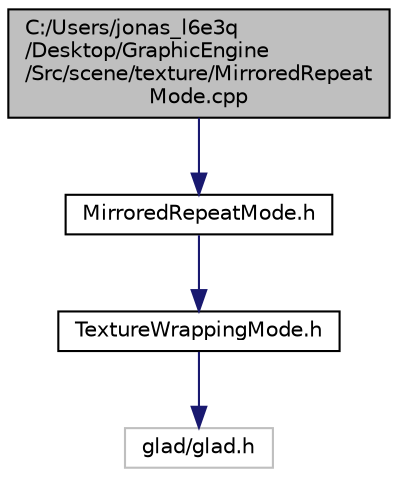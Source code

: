 digraph "C:/Users/jonas_l6e3q/Desktop/GraphicEngine/Src/scene/texture/MirroredRepeatMode.cpp"
{
 // INTERACTIVE_SVG=YES
 // LATEX_PDF_SIZE
  bgcolor="transparent";
  edge [fontname="Helvetica",fontsize="10",labelfontname="Helvetica",labelfontsize="10"];
  node [fontname="Helvetica",fontsize="10",shape=record];
  Node1 [label="C:/Users/jonas_l6e3q\l/Desktop/GraphicEngine\l/Src/scene/texture/MirroredRepeat\lMode.cpp",height=0.2,width=0.4,color="black", fillcolor="grey75", style="filled", fontcolor="black",tooltip=" "];
  Node1 -> Node2 [color="midnightblue",fontsize="10",style="solid"];
  Node2 [label="MirroredRepeatMode.h",height=0.2,width=0.4,color="black",URL="$d6/d50/_mirrored_repeat_mode_8h.html",tooltip=" "];
  Node2 -> Node3 [color="midnightblue",fontsize="10",style="solid"];
  Node3 [label="TextureWrappingMode.h",height=0.2,width=0.4,color="black",URL="$de/d2b/_texture_wrapping_mode_8h.html",tooltip=" "];
  Node3 -> Node4 [color="midnightblue",fontsize="10",style="solid"];
  Node4 [label="glad/glad.h",height=0.2,width=0.4,color="grey75",tooltip=" "];
}
